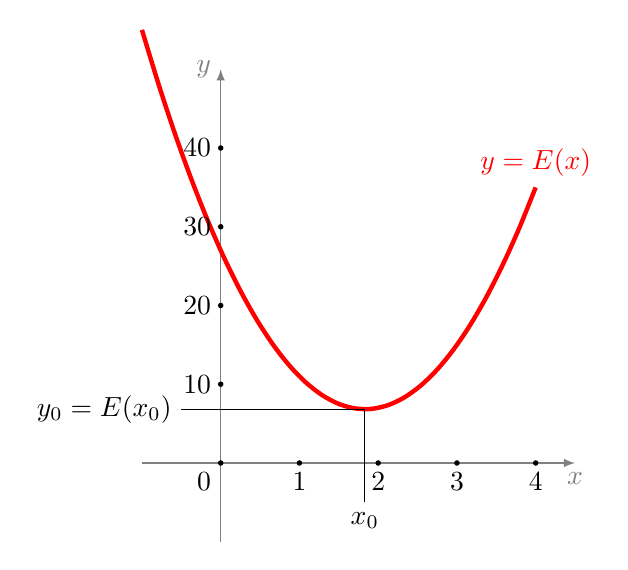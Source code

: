 \begin{tikzpicture}[scale=0.1]

\draw[->,>=latex, gray] (-10,0)--(45,0) node[below] {$x$};
\draw[->,>=latex, gray] (0,-10)--(0,50) node[left] {$y$};

%\draw[ultra thick,red] (-3,0) -- (0,0) -- (2,2);

\draw[ultra thick, color=red,domain=-1:4,smooth] plot (10*\x,{6*\x*\x - 22*\x+ 27}) node[above]{$y=E(x)$};

\fill[] (0,0) circle (10pt);
\node at (0,0) [below left] {$0$};

\foreach \i in {1,2,3,4}{
  \fill[] (10*\i,0) circle (10pt);
  \node at (10*\i,0) [below] {$\i$};
}
\foreach \j in {10,20,30,40}{
  \fill[] (0,\j) circle (10pt);
  \node at (0,\j) [left] {$\j$};
}

\def\x{1.83}
\pgfmathsetmacro{\y}{6*\x*\x - 22*\x+ 27};
\node at (10*\x,-5) [below] {$x_0$};
\node at (-5,\y) [left] {$y_0=E(x_0)$};
\draw[] (10*\x,-5)--(10*\x,\y) -- (-5,\y);


\end{tikzpicture}
